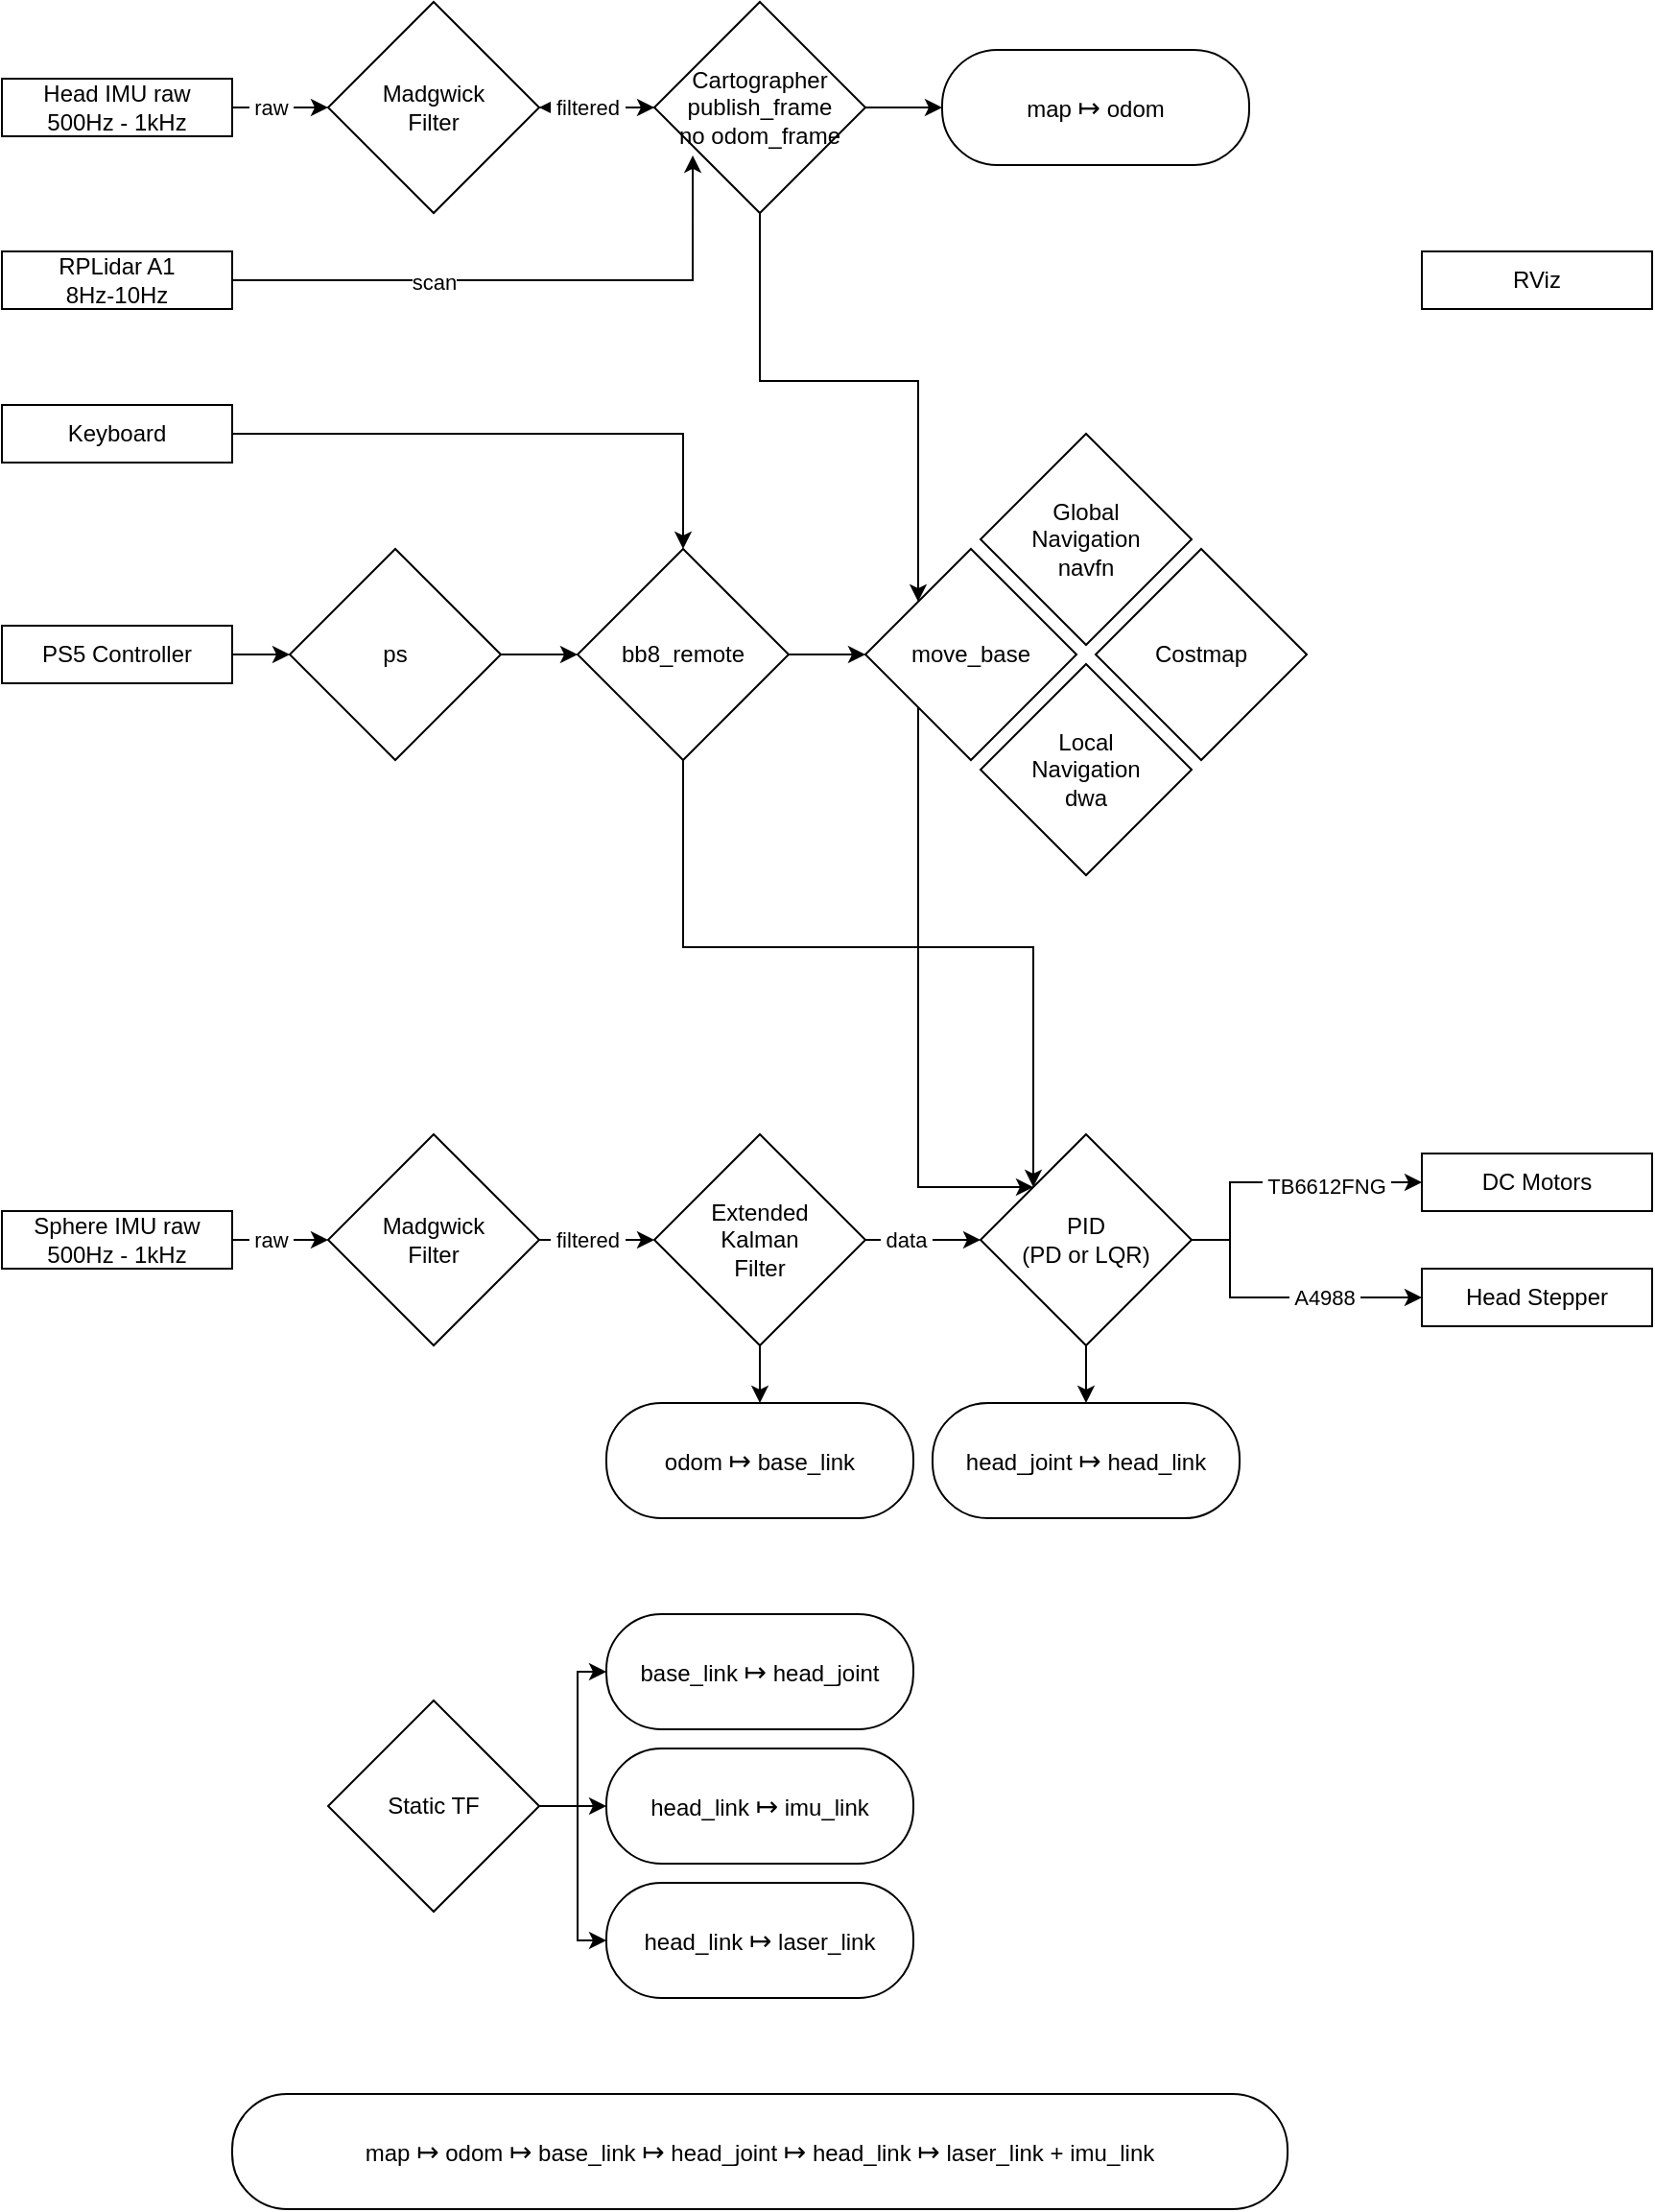 <mxfile version="27.0.1">
  <diagram name="Page-1" id="SuP9toZDJDy2TiDfMAzV">
    <mxGraphModel dx="1358" dy="748" grid="1" gridSize="10" guides="1" tooltips="1" connect="1" arrows="1" fold="1" page="1" pageScale="1" pageWidth="850" pageHeight="1100" math="0" shadow="0">
      <root>
        <mxCell id="0" />
        <mxCell id="1" parent="0" />
        <mxCell id="R47xytBqSI23kSyQV7mt-17" style="edgeStyle=orthogonalEdgeStyle;rounded=0;orthogonalLoop=1;jettySize=auto;html=1;exitX=1;exitY=0.5;exitDx=0;exitDy=0;entryX=0;entryY=0.5;entryDx=0;entryDy=0;" edge="1" parent="1" source="R47xytBqSI23kSyQV7mt-1" target="R47xytBqSI23kSyQV7mt-2">
          <mxGeometry relative="1" as="geometry" />
        </mxCell>
        <mxCell id="R47xytBqSI23kSyQV7mt-19" value="&amp;nbsp;raw&amp;nbsp;" style="edgeLabel;html=1;align=center;verticalAlign=middle;resizable=0;points=[];" vertex="1" connectable="0" parent="R47xytBqSI23kSyQV7mt-17">
          <mxGeometry x="-0.168" y="-1" relative="1" as="geometry">
            <mxPoint x="-1" y="-1" as="offset" />
          </mxGeometry>
        </mxCell>
        <mxCell id="R47xytBqSI23kSyQV7mt-1" value="Sphere IMU raw&lt;br&gt;500Hz - 1kHz" style="rounded=0;whiteSpace=wrap;html=1;" vertex="1" parent="1">
          <mxGeometry x="40" y="670" width="120" height="30" as="geometry" />
        </mxCell>
        <mxCell id="R47xytBqSI23kSyQV7mt-20" style="edgeStyle=orthogonalEdgeStyle;rounded=0;orthogonalLoop=1;jettySize=auto;html=1;exitX=1;exitY=0.5;exitDx=0;exitDy=0;entryX=0;entryY=0.5;entryDx=0;entryDy=0;" edge="1" parent="1" source="R47xytBqSI23kSyQV7mt-2" target="R47xytBqSI23kSyQV7mt-3">
          <mxGeometry relative="1" as="geometry" />
        </mxCell>
        <mxCell id="R47xytBqSI23kSyQV7mt-21" value="&amp;nbsp;filtered&amp;nbsp;" style="edgeLabel;html=1;align=center;verticalAlign=middle;resizable=0;points=[];" vertex="1" connectable="0" parent="R47xytBqSI23kSyQV7mt-20">
          <mxGeometry x="-0.267" y="-1" relative="1" as="geometry">
            <mxPoint x="3" y="-1" as="offset" />
          </mxGeometry>
        </mxCell>
        <mxCell id="R47xytBqSI23kSyQV7mt-2" value="Madgwick&lt;br&gt;Filter" style="rhombus;whiteSpace=wrap;html=1;" vertex="1" parent="1">
          <mxGeometry x="210" y="630" width="110" height="110" as="geometry" />
        </mxCell>
        <mxCell id="R47xytBqSI23kSyQV7mt-22" style="edgeStyle=orthogonalEdgeStyle;rounded=0;orthogonalLoop=1;jettySize=auto;html=1;exitX=1;exitY=0.5;exitDx=0;exitDy=0;entryX=0;entryY=0.5;entryDx=0;entryDy=0;" edge="1" parent="1" source="R47xytBqSI23kSyQV7mt-3" target="R47xytBqSI23kSyQV7mt-4">
          <mxGeometry relative="1" as="geometry" />
        </mxCell>
        <mxCell id="R47xytBqSI23kSyQV7mt-23" value="&amp;nbsp;data&amp;nbsp;" style="edgeLabel;html=1;align=center;verticalAlign=middle;resizable=0;points=[];" vertex="1" connectable="0" parent="R47xytBqSI23kSyQV7mt-22">
          <mxGeometry x="-0.304" relative="1" as="geometry">
            <mxPoint as="offset" />
          </mxGeometry>
        </mxCell>
        <mxCell id="R47xytBqSI23kSyQV7mt-57" style="edgeStyle=orthogonalEdgeStyle;rounded=0;orthogonalLoop=1;jettySize=auto;html=1;exitX=0.5;exitY=1;exitDx=0;exitDy=0;entryX=0.5;entryY=0;entryDx=0;entryDy=0;" edge="1" parent="1" source="R47xytBqSI23kSyQV7mt-3" target="R47xytBqSI23kSyQV7mt-51">
          <mxGeometry relative="1" as="geometry" />
        </mxCell>
        <mxCell id="R47xytBqSI23kSyQV7mt-3" value="Extended&lt;br&gt;Kalman&lt;br&gt;Filter" style="rhombus;whiteSpace=wrap;html=1;" vertex="1" parent="1">
          <mxGeometry x="380" y="630" width="110" height="110" as="geometry" />
        </mxCell>
        <mxCell id="R47xytBqSI23kSyQV7mt-27" style="edgeStyle=orthogonalEdgeStyle;rounded=0;orthogonalLoop=1;jettySize=auto;html=1;exitX=1;exitY=0.5;exitDx=0;exitDy=0;entryX=0;entryY=0.5;entryDx=0;entryDy=0;" edge="1" parent="1" source="R47xytBqSI23kSyQV7mt-4" target="R47xytBqSI23kSyQV7mt-5">
          <mxGeometry relative="1" as="geometry">
            <Array as="points">
              <mxPoint x="680" y="685" />
              <mxPoint x="680" y="655" />
            </Array>
          </mxGeometry>
        </mxCell>
        <mxCell id="R47xytBqSI23kSyQV7mt-29" value="&amp;nbsp;TB6612FNG&amp;nbsp;" style="edgeLabel;html=1;align=center;verticalAlign=middle;resizable=0;points=[];" vertex="1" connectable="0" parent="R47xytBqSI23kSyQV7mt-27">
          <mxGeometry x="0.325" y="-2" relative="1" as="geometry">
            <mxPoint as="offset" />
          </mxGeometry>
        </mxCell>
        <mxCell id="R47xytBqSI23kSyQV7mt-28" style="edgeStyle=orthogonalEdgeStyle;rounded=0;orthogonalLoop=1;jettySize=auto;html=1;exitX=1;exitY=0.5;exitDx=0;exitDy=0;entryX=0;entryY=0.5;entryDx=0;entryDy=0;" edge="1" parent="1" source="R47xytBqSI23kSyQV7mt-4" target="R47xytBqSI23kSyQV7mt-6">
          <mxGeometry relative="1" as="geometry">
            <Array as="points">
              <mxPoint x="680" y="685" />
              <mxPoint x="680" y="715" />
            </Array>
          </mxGeometry>
        </mxCell>
        <mxCell id="R47xytBqSI23kSyQV7mt-30" value="&amp;nbsp;A4988&amp;nbsp;" style="edgeLabel;html=1;align=center;verticalAlign=middle;resizable=0;points=[];" vertex="1" connectable="0" parent="R47xytBqSI23kSyQV7mt-28">
          <mxGeometry x="0.283" y="-1" relative="1" as="geometry">
            <mxPoint x="3" y="-1" as="offset" />
          </mxGeometry>
        </mxCell>
        <mxCell id="R47xytBqSI23kSyQV7mt-58" style="edgeStyle=orthogonalEdgeStyle;rounded=0;orthogonalLoop=1;jettySize=auto;html=1;exitX=0.5;exitY=1;exitDx=0;exitDy=0;entryX=0.5;entryY=0;entryDx=0;entryDy=0;" edge="1" parent="1" source="R47xytBqSI23kSyQV7mt-4" target="R47xytBqSI23kSyQV7mt-50">
          <mxGeometry relative="1" as="geometry" />
        </mxCell>
        <mxCell id="R47xytBqSI23kSyQV7mt-4" value="PID&lt;br&gt;(PD or LQR)" style="rhombus;whiteSpace=wrap;html=1;" vertex="1" parent="1">
          <mxGeometry x="550" y="630" width="110" height="110" as="geometry" />
        </mxCell>
        <mxCell id="R47xytBqSI23kSyQV7mt-5" value="DC Motors" style="rounded=0;whiteSpace=wrap;html=1;" vertex="1" parent="1">
          <mxGeometry x="780" y="640" width="120" height="30" as="geometry" />
        </mxCell>
        <mxCell id="R47xytBqSI23kSyQV7mt-6" value="Head Stepper" style="rounded=0;whiteSpace=wrap;html=1;" vertex="1" parent="1">
          <mxGeometry x="780" y="700" width="120" height="30" as="geometry" />
        </mxCell>
        <mxCell id="R47xytBqSI23kSyQV7mt-8" value="RPLidar A1&lt;br&gt;8Hz-10Hz" style="rounded=0;whiteSpace=wrap;html=1;" vertex="1" parent="1">
          <mxGeometry x="40" y="170" width="120" height="30" as="geometry" />
        </mxCell>
        <mxCell id="R47xytBqSI23kSyQV7mt-59" style="edgeStyle=orthogonalEdgeStyle;rounded=0;orthogonalLoop=1;jettySize=auto;html=1;exitX=1;exitY=0.5;exitDx=0;exitDy=0;entryX=0;entryY=0.5;entryDx=0;entryDy=0;" edge="1" parent="1" source="R47xytBqSI23kSyQV7mt-9" target="R47xytBqSI23kSyQV7mt-54">
          <mxGeometry relative="1" as="geometry" />
        </mxCell>
        <mxCell id="R47xytBqSI23kSyQV7mt-64" value="" style="edgeStyle=orthogonalEdgeStyle;rounded=0;orthogonalLoop=1;jettySize=auto;html=1;" edge="1" parent="1" source="R47xytBqSI23kSyQV7mt-9" target="R47xytBqSI23kSyQV7mt-40">
          <mxGeometry relative="1" as="geometry" />
        </mxCell>
        <mxCell id="R47xytBqSI23kSyQV7mt-77" style="edgeStyle=orthogonalEdgeStyle;rounded=0;orthogonalLoop=1;jettySize=auto;html=1;exitX=0.5;exitY=1;exitDx=0;exitDy=0;entryX=0;entryY=0;entryDx=0;entryDy=0;" edge="1" parent="1" source="R47xytBqSI23kSyQV7mt-9" target="R47xytBqSI23kSyQV7mt-15">
          <mxGeometry relative="1" as="geometry" />
        </mxCell>
        <mxCell id="R47xytBqSI23kSyQV7mt-9" value="Cartographer&lt;div&gt;&lt;span style=&quot;background-color: transparent; color: light-dark(rgb(0, 0, 0), rgb(255, 255, 255)); text-align: start;&quot;&gt;publish_frame&lt;br&gt;no odom_frame&lt;/span&gt;&lt;/div&gt;" style="rhombus;whiteSpace=wrap;html=1;" vertex="1" parent="1">
          <mxGeometry x="380" y="40" width="110" height="110" as="geometry" />
        </mxCell>
        <mxCell id="R47xytBqSI23kSyQV7mt-10" value="RViz" style="rounded=0;whiteSpace=wrap;html=1;" vertex="1" parent="1">
          <mxGeometry x="780" y="170" width="120" height="30" as="geometry" />
        </mxCell>
        <mxCell id="R47xytBqSI23kSyQV7mt-11" value="Global&lt;br&gt;Navigation&lt;br&gt;navfn" style="rhombus;whiteSpace=wrap;html=1;" vertex="1" parent="1">
          <mxGeometry x="550" y="265" width="110" height="110" as="geometry" />
        </mxCell>
        <mxCell id="R47xytBqSI23kSyQV7mt-12" value="Local&lt;br&gt;Navigation&lt;br&gt;dwa" style="rhombus;whiteSpace=wrap;html=1;" vertex="1" parent="1">
          <mxGeometry x="550" y="385" width="110" height="110" as="geometry" />
        </mxCell>
        <mxCell id="R47xytBqSI23kSyQV7mt-78" style="edgeStyle=orthogonalEdgeStyle;rounded=0;orthogonalLoop=1;jettySize=auto;html=1;exitX=0;exitY=1;exitDx=0;exitDy=0;entryX=0;entryY=0;entryDx=0;entryDy=0;" edge="1" parent="1" source="R47xytBqSI23kSyQV7mt-15" target="R47xytBqSI23kSyQV7mt-4">
          <mxGeometry relative="1" as="geometry">
            <Array as="points">
              <mxPoint x="518" y="657" />
            </Array>
          </mxGeometry>
        </mxCell>
        <mxCell id="R47xytBqSI23kSyQV7mt-15" value="move_base" style="rhombus;whiteSpace=wrap;html=1;" vertex="1" parent="1">
          <mxGeometry x="490" y="325" width="110" height="110" as="geometry" />
        </mxCell>
        <mxCell id="R47xytBqSI23kSyQV7mt-35" style="edgeStyle=orthogonalEdgeStyle;rounded=0;orthogonalLoop=1;jettySize=auto;html=1;exitX=1;exitY=0.5;exitDx=0;exitDy=0;entryX=0;entryY=0.5;entryDx=0;entryDy=0;" edge="1" parent="1" source="R47xytBqSI23kSyQV7mt-37" target="R47xytBqSI23kSyQV7mt-40">
          <mxGeometry relative="1" as="geometry" />
        </mxCell>
        <mxCell id="R47xytBqSI23kSyQV7mt-36" value="&amp;nbsp;raw&amp;nbsp;" style="edgeLabel;html=1;align=center;verticalAlign=middle;resizable=0;points=[];" vertex="1" connectable="0" parent="R47xytBqSI23kSyQV7mt-35">
          <mxGeometry x="-0.168" y="-1" relative="1" as="geometry">
            <mxPoint x="-1" y="-1" as="offset" />
          </mxGeometry>
        </mxCell>
        <mxCell id="R47xytBqSI23kSyQV7mt-37" value="Head IMU raw&lt;br&gt;500Hz - 1kHz" style="rounded=0;whiteSpace=wrap;html=1;" vertex="1" parent="1">
          <mxGeometry x="40" y="80" width="120" height="30" as="geometry" />
        </mxCell>
        <mxCell id="R47xytBqSI23kSyQV7mt-38" style="edgeStyle=orthogonalEdgeStyle;rounded=0;orthogonalLoop=1;jettySize=auto;html=1;exitX=1;exitY=0.5;exitDx=0;exitDy=0;entryX=0;entryY=0.5;entryDx=0;entryDy=0;" edge="1" parent="1" source="R47xytBqSI23kSyQV7mt-40">
          <mxGeometry relative="1" as="geometry">
            <mxPoint x="380" y="95" as="targetPoint" />
          </mxGeometry>
        </mxCell>
        <mxCell id="R47xytBqSI23kSyQV7mt-39" value="&amp;nbsp;filtered&amp;nbsp;" style="edgeLabel;html=1;align=center;verticalAlign=middle;resizable=0;points=[];" vertex="1" connectable="0" parent="R47xytBqSI23kSyQV7mt-38">
          <mxGeometry x="-0.267" y="-1" relative="1" as="geometry">
            <mxPoint x="3" y="-1" as="offset" />
          </mxGeometry>
        </mxCell>
        <mxCell id="R47xytBqSI23kSyQV7mt-40" value="Madgwick&lt;br&gt;Filter" style="rhombus;whiteSpace=wrap;html=1;" vertex="1" parent="1">
          <mxGeometry x="210" y="40" width="110" height="110" as="geometry" />
        </mxCell>
        <mxCell id="R47xytBqSI23kSyQV7mt-49" value="map&amp;nbsp;&lt;span style=&quot;font-size: 14px;&quot;&gt;↦&lt;/span&gt;&amp;nbsp;odom&amp;nbsp;&lt;span style=&quot;font-size: 14px;&quot;&gt;↦&lt;/span&gt;&amp;nbsp;base_link&amp;nbsp;&lt;span style=&quot;font-size: 14px;&quot;&gt;↦&lt;/span&gt;&amp;nbsp;head_joint&amp;nbsp;&lt;span style=&quot;font-size: 14px;&quot;&gt;↦&lt;/span&gt;&amp;nbsp;head_link&amp;nbsp;&lt;span style=&quot;font-size: 14px;&quot;&gt;↦&lt;/span&gt;&amp;nbsp;laser_link + imu_link" style="rounded=1;whiteSpace=wrap;html=1;glass=0;shadow=0;arcSize=48;imageWidth=24;" vertex="1" parent="1">
          <mxGeometry x="160" y="1130" width="550" height="60" as="geometry" />
        </mxCell>
        <mxCell id="R47xytBqSI23kSyQV7mt-50" value="head_joint&amp;nbsp;&lt;span style=&quot;font-size: 14px;&quot;&gt;↦&lt;/span&gt;&amp;nbsp;head_link" style="rounded=1;whiteSpace=wrap;html=1;glass=0;shadow=0;arcSize=48;imageWidth=24;" vertex="1" parent="1">
          <mxGeometry x="525" y="770" width="160" height="60" as="geometry" />
        </mxCell>
        <mxCell id="R47xytBqSI23kSyQV7mt-51" value="odom&amp;nbsp;&lt;font style=&quot;font-size: 14px;&quot;&gt;↦&lt;/font&gt;&amp;nbsp;base_link" style="rounded=1;whiteSpace=wrap;html=1;glass=0;shadow=0;arcSize=48;imageWidth=24;" vertex="1" parent="1">
          <mxGeometry x="355" y="770" width="160" height="60" as="geometry" />
        </mxCell>
        <mxCell id="R47xytBqSI23kSyQV7mt-52" value="head_link&amp;nbsp;&lt;span style=&quot;font-size: 14px;&quot;&gt;↦&lt;/span&gt;&amp;nbsp;imu_link" style="rounded=1;whiteSpace=wrap;html=1;glass=0;shadow=0;arcSize=48;imageWidth=24;" vertex="1" parent="1">
          <mxGeometry x="355" y="950" width="160" height="60" as="geometry" />
        </mxCell>
        <mxCell id="R47xytBqSI23kSyQV7mt-53" value="base_link&amp;nbsp;&lt;span style=&quot;font-size: 14px;&quot;&gt;↦&lt;/span&gt;&amp;nbsp;head_joint" style="rounded=1;whiteSpace=wrap;html=1;glass=0;shadow=0;arcSize=48;imageWidth=24;" vertex="1" parent="1">
          <mxGeometry x="355" y="880" width="160" height="60" as="geometry" />
        </mxCell>
        <mxCell id="R47xytBqSI23kSyQV7mt-54" value="map&amp;nbsp;&lt;span style=&quot;font-size: 14px;&quot;&gt;↦&lt;/span&gt;&amp;nbsp;odom" style="rounded=1;whiteSpace=wrap;html=1;glass=0;shadow=0;arcSize=48;imageWidth=24;" vertex="1" parent="1">
          <mxGeometry x="530" y="65" width="160" height="60" as="geometry" />
        </mxCell>
        <mxCell id="R47xytBqSI23kSyQV7mt-55" value="head_link&amp;nbsp;&lt;span style=&quot;font-size: 14px;&quot;&gt;↦&lt;/span&gt;&amp;nbsp;laser_link" style="rounded=1;whiteSpace=wrap;html=1;glass=0;shadow=0;arcSize=48;imageWidth=24;" vertex="1" parent="1">
          <mxGeometry x="355" y="1020" width="160" height="60" as="geometry" />
        </mxCell>
        <mxCell id="R47xytBqSI23kSyQV7mt-56" style="edgeStyle=orthogonalEdgeStyle;rounded=0;orthogonalLoop=1;jettySize=auto;html=1;exitX=1;exitY=0.5;exitDx=0;exitDy=0;entryX=0.182;entryY=0.727;entryDx=0;entryDy=0;entryPerimeter=0;" edge="1" parent="1" source="R47xytBqSI23kSyQV7mt-8" target="R47xytBqSI23kSyQV7mt-9">
          <mxGeometry relative="1" as="geometry" />
        </mxCell>
        <mxCell id="R47xytBqSI23kSyQV7mt-65" value="scan" style="edgeLabel;html=1;align=center;verticalAlign=middle;resizable=0;points=[];" vertex="1" connectable="0" parent="R47xytBqSI23kSyQV7mt-56">
          <mxGeometry x="-0.311" y="-1" relative="1" as="geometry">
            <mxPoint as="offset" />
          </mxGeometry>
        </mxCell>
        <mxCell id="R47xytBqSI23kSyQV7mt-72" style="edgeStyle=orthogonalEdgeStyle;rounded=0;orthogonalLoop=1;jettySize=auto;html=1;exitX=1;exitY=0.5;exitDx=0;exitDy=0;entryX=0.5;entryY=0;entryDx=0;entryDy=0;" edge="1" parent="1" source="R47xytBqSI23kSyQV7mt-60" target="R47xytBqSI23kSyQV7mt-63">
          <mxGeometry relative="1" as="geometry" />
        </mxCell>
        <mxCell id="R47xytBqSI23kSyQV7mt-60" value="Keyboard" style="rounded=0;whiteSpace=wrap;html=1;" vertex="1" parent="1">
          <mxGeometry x="40" y="250" width="120" height="30" as="geometry" />
        </mxCell>
        <mxCell id="R47xytBqSI23kSyQV7mt-73" style="edgeStyle=orthogonalEdgeStyle;rounded=0;orthogonalLoop=1;jettySize=auto;html=1;exitX=1;exitY=0.5;exitDx=0;exitDy=0;entryX=0;entryY=0.5;entryDx=0;entryDy=0;" edge="1" parent="1" source="R47xytBqSI23kSyQV7mt-61" target="R47xytBqSI23kSyQV7mt-62">
          <mxGeometry relative="1" as="geometry" />
        </mxCell>
        <mxCell id="R47xytBqSI23kSyQV7mt-61" value="PS5 Controller" style="rounded=0;whiteSpace=wrap;html=1;" vertex="1" parent="1">
          <mxGeometry x="40" y="365" width="120" height="30" as="geometry" />
        </mxCell>
        <mxCell id="R47xytBqSI23kSyQV7mt-74" style="edgeStyle=orthogonalEdgeStyle;rounded=0;orthogonalLoop=1;jettySize=auto;html=1;exitX=1;exitY=0.5;exitDx=0;exitDy=0;entryX=0;entryY=0.5;entryDx=0;entryDy=0;" edge="1" parent="1" source="R47xytBqSI23kSyQV7mt-62" target="R47xytBqSI23kSyQV7mt-63">
          <mxGeometry relative="1" as="geometry" />
        </mxCell>
        <mxCell id="R47xytBqSI23kSyQV7mt-62" value="ps" style="rhombus;whiteSpace=wrap;html=1;" vertex="1" parent="1">
          <mxGeometry x="190" y="325" width="110" height="110" as="geometry" />
        </mxCell>
        <mxCell id="R47xytBqSI23kSyQV7mt-76" style="edgeStyle=orthogonalEdgeStyle;rounded=0;orthogonalLoop=1;jettySize=auto;html=1;exitX=1;exitY=0.5;exitDx=0;exitDy=0;entryX=0;entryY=0.5;entryDx=0;entryDy=0;" edge="1" parent="1" source="R47xytBqSI23kSyQV7mt-63" target="R47xytBqSI23kSyQV7mt-15">
          <mxGeometry relative="1" as="geometry" />
        </mxCell>
        <mxCell id="R47xytBqSI23kSyQV7mt-79" style="edgeStyle=orthogonalEdgeStyle;rounded=0;orthogonalLoop=1;jettySize=auto;html=1;exitX=0.5;exitY=1;exitDx=0;exitDy=0;entryX=0;entryY=0;entryDx=0;entryDy=0;" edge="1" parent="1" source="R47xytBqSI23kSyQV7mt-63" target="R47xytBqSI23kSyQV7mt-4">
          <mxGeometry relative="1" as="geometry" />
        </mxCell>
        <mxCell id="R47xytBqSI23kSyQV7mt-63" value="bb8_remote" style="rhombus;whiteSpace=wrap;html=1;" vertex="1" parent="1">
          <mxGeometry x="340" y="325" width="110" height="110" as="geometry" />
        </mxCell>
        <mxCell id="R47xytBqSI23kSyQV7mt-68" style="edgeStyle=orthogonalEdgeStyle;rounded=0;orthogonalLoop=1;jettySize=auto;html=1;exitX=1;exitY=0.5;exitDx=0;exitDy=0;entryX=0;entryY=0.5;entryDx=0;entryDy=0;" edge="1" parent="1" source="R47xytBqSI23kSyQV7mt-66" target="R47xytBqSI23kSyQV7mt-52">
          <mxGeometry relative="1" as="geometry" />
        </mxCell>
        <mxCell id="R47xytBqSI23kSyQV7mt-69" style="edgeStyle=orthogonalEdgeStyle;rounded=0;orthogonalLoop=1;jettySize=auto;html=1;exitX=1;exitY=0.5;exitDx=0;exitDy=0;entryX=0;entryY=0.5;entryDx=0;entryDy=0;" edge="1" parent="1" source="R47xytBqSI23kSyQV7mt-66" target="R47xytBqSI23kSyQV7mt-53">
          <mxGeometry relative="1" as="geometry" />
        </mxCell>
        <mxCell id="R47xytBqSI23kSyQV7mt-70" style="edgeStyle=orthogonalEdgeStyle;rounded=0;orthogonalLoop=1;jettySize=auto;html=1;exitX=1;exitY=0.5;exitDx=0;exitDy=0;entryX=0;entryY=0.5;entryDx=0;entryDy=0;" edge="1" parent="1" source="R47xytBqSI23kSyQV7mt-66" target="R47xytBqSI23kSyQV7mt-55">
          <mxGeometry relative="1" as="geometry" />
        </mxCell>
        <mxCell id="R47xytBqSI23kSyQV7mt-66" value="Static TF" style="rhombus;whiteSpace=wrap;html=1;" vertex="1" parent="1">
          <mxGeometry x="210" y="925" width="110" height="110" as="geometry" />
        </mxCell>
        <mxCell id="R47xytBqSI23kSyQV7mt-82" value="Costmap" style="rhombus;whiteSpace=wrap;html=1;" vertex="1" parent="1">
          <mxGeometry x="610" y="325" width="110" height="110" as="geometry" />
        </mxCell>
      </root>
    </mxGraphModel>
  </diagram>
</mxfile>
